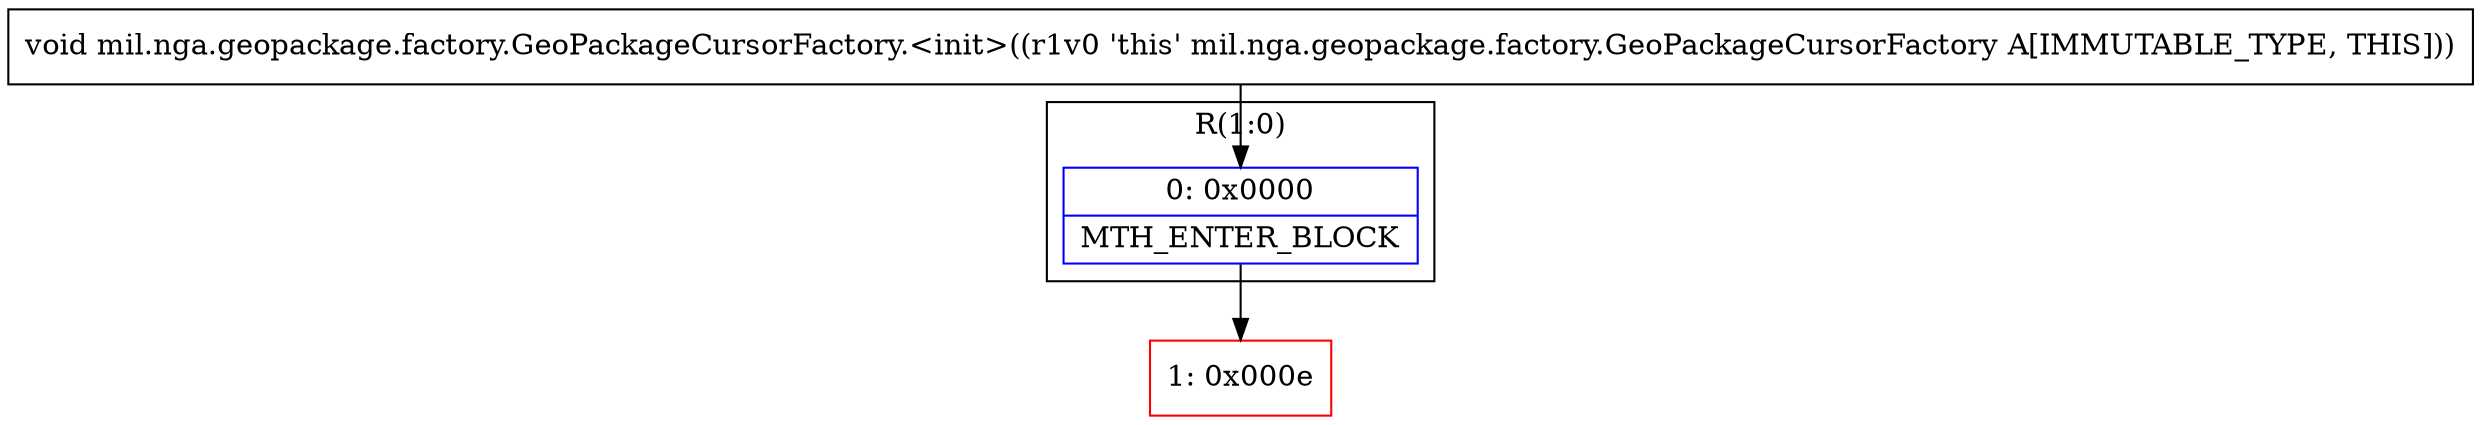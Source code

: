 digraph "CFG formil.nga.geopackage.factory.GeoPackageCursorFactory.\<init\>()V" {
subgraph cluster_Region_1071654208 {
label = "R(1:0)";
node [shape=record,color=blue];
Node_0 [shape=record,label="{0\:\ 0x0000|MTH_ENTER_BLOCK\l}"];
}
Node_1 [shape=record,color=red,label="{1\:\ 0x000e}"];
MethodNode[shape=record,label="{void mil.nga.geopackage.factory.GeoPackageCursorFactory.\<init\>((r1v0 'this' mil.nga.geopackage.factory.GeoPackageCursorFactory A[IMMUTABLE_TYPE, THIS])) }"];
MethodNode -> Node_0;
Node_0 -> Node_1;
}

